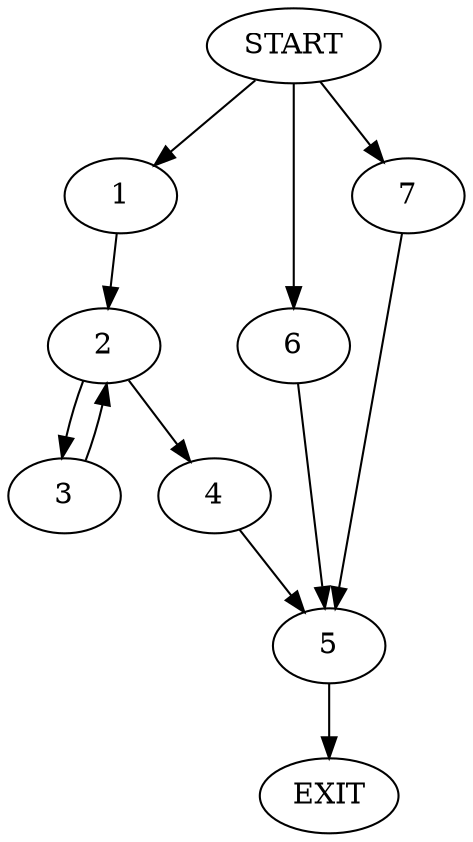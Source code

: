 digraph {
0 [label="START"]
8 [label="EXIT"]
0 -> 1
1 -> 2
2 -> 3
2 -> 4
4 -> 5
3 -> 2
5 -> 8
0 -> 6
6 -> 5
0 -> 7
7 -> 5
}
